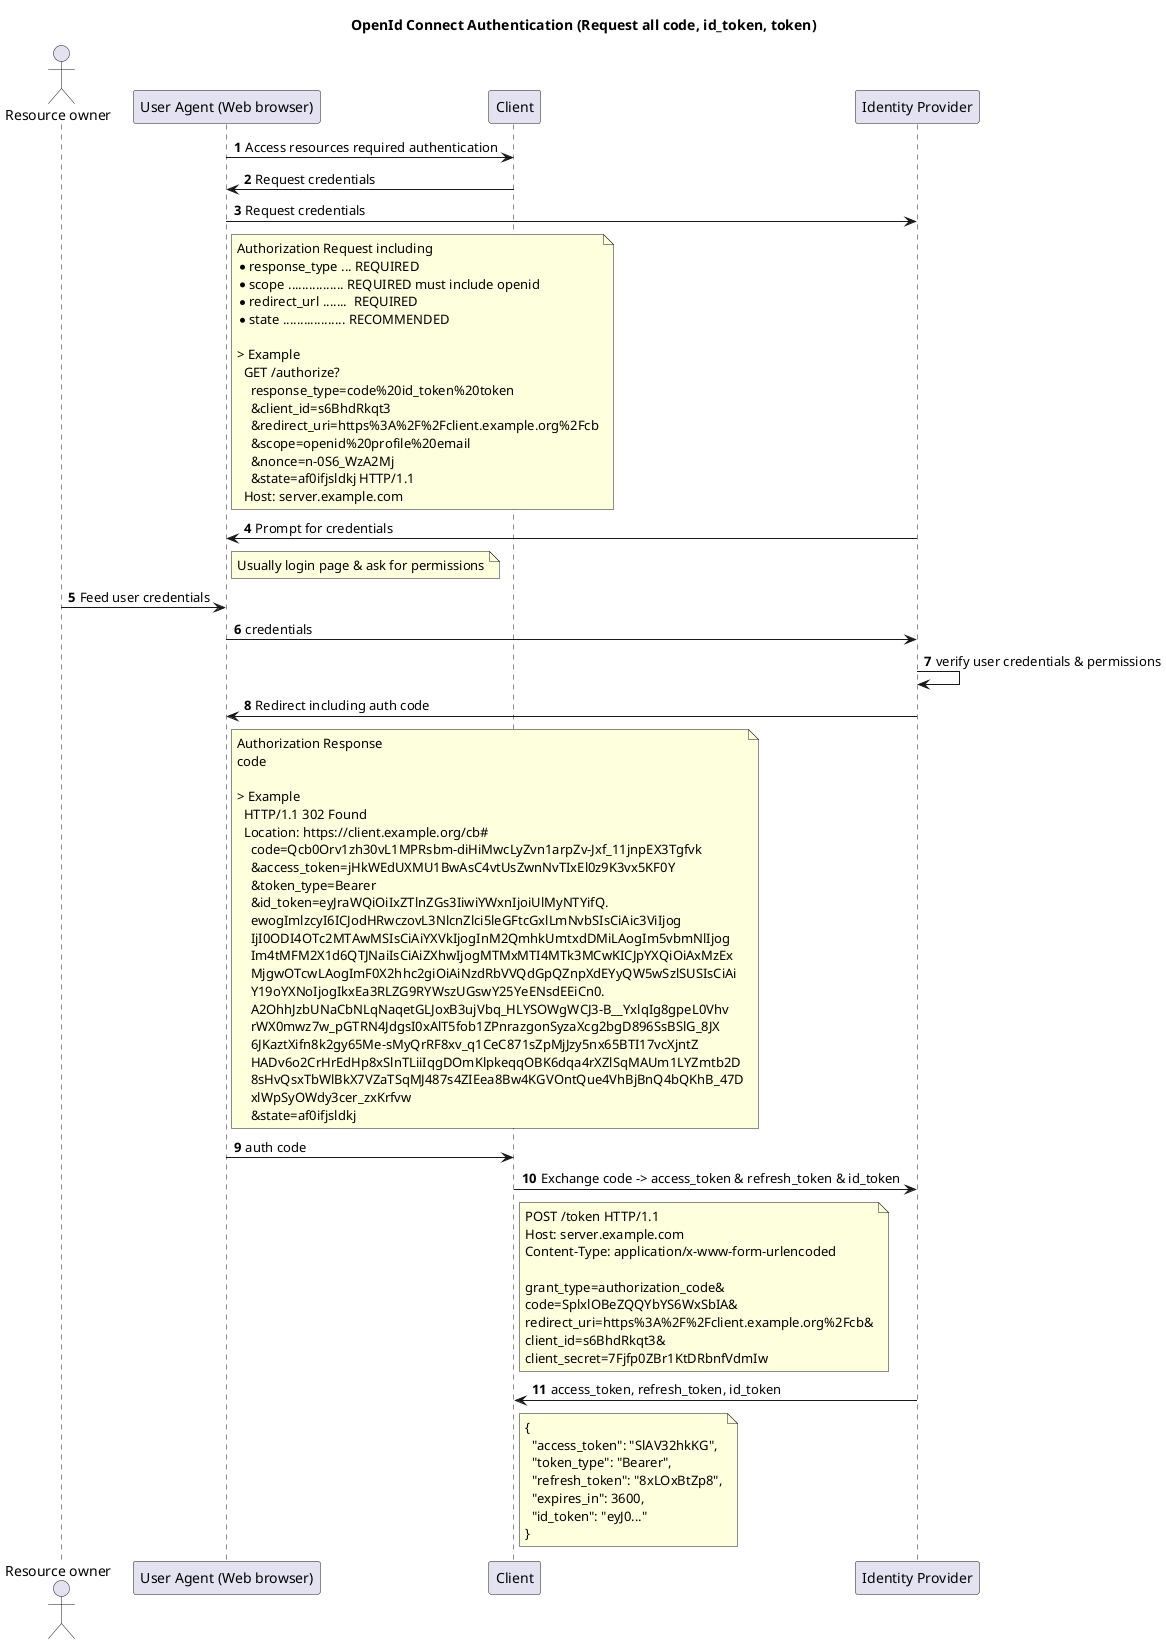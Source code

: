 @startuml
'https://plantuml.com/sequence-diagram

title OpenId Connect Authentication (Request all code, id_token, token)

actor "Resource owner" as user
participant "User Agent (Web browser)" as ua
participant "Client" as client
participant "Identity Provider" as idP
autonumber
ua -> client: Access resources required authentication
client -> ua: Request credentials
ua -> idP: Request credentials
note right ua
Authorization Request including
* response_type ... REQUIRED
* scope ................ REQUIRED must include openid
* redirect_url .......  REQUIRED
* state .................. RECOMMENDED

> Example
  GET /authorize?
    response_type=code%20id_token%20token
    &client_id=s6BhdRkqt3
    &redirect_uri=https%3A%2F%2Fclient.example.org%2Fcb
    &scope=openid%20profile%20email
    &nonce=n-0S6_WzA2Mj
    &state=af0ifjsldkj HTTP/1.1
  Host: server.example.com
end note
idP -> ua: Prompt for credentials
note right ua
 Usually login page & ask for permissions
end note
user -> ua: Feed user credentials
ua -> idP: credentials
idP -> idP: verify user credentials & permissions
idP -> ua: Redirect including auth code
note right ua
Authorization Response
code

> Example
  HTTP/1.1 302 Found
  Location: https://client.example.org/cb#
    code=Qcb0Orv1zh30vL1MPRsbm-diHiMwcLyZvn1arpZv-Jxf_11jnpEX3Tgfvk
    &access_token=jHkWEdUXMU1BwAsC4vtUsZwnNvTIxEl0z9K3vx5KF0Y
    &token_type=Bearer
    &id_token=eyJraWQiOiIxZTlnZGs3IiwiYWxnIjoiUlMyNTYifQ.
    ewogImlzcyI6ICJodHRwczovL3NlcnZlci5leGFtcGxlLmNvbSIsCiAic3ViIjog
    IjI0ODI4OTc2MTAwMSIsCiAiYXVkIjogInM2QmhkUmtxdDMiLAogIm5vbmNlIjog
    Im4tMFM2X1d6QTJNaiIsCiAiZXhwIjogMTMxMTI4MTk3MCwKICJpYXQiOiAxMzEx
    MjgwOTcwLAogImF0X2hhc2giOiAiNzdRbVVQdGpQZnpXdEYyQW5wSzlSUSIsCiAi
    Y19oYXNoIjogIkxEa3RLZG9RYWszUGswY25YeENsdEEiCn0.
    A2OhhJzbUNaCbNLqNaqetGLJoxB3ujVbq_HLYSOWgWCJ3-B__YxlqIg8gpeL0Vhv
    rWX0mwz7w_pGTRN4JdgsI0xAlT5fob1ZPnrazgonSyzaXcg2bgD896SsBSlG_8JX
    6JKaztXifn8k2gy65Me-sMyQrRF8xv_q1CeC871sZpMjJzy5nx65BTI17vcXjntZ
    HADv6o2CrHrEdHp8xSlnTLiiIqgDOmKlpkeqqOBK6dqa4rXZlSqMAUm1LYZmtb2D
    8sHvQsxTbWlBkX7VZaTSqMJ487s4ZIEea8Bw4KGVOntQue4VhBjBnQ4bQKhB_47D
    xlWpSyOWdy3cer_zxKrfvw
    &state=af0ifjsldkj
end note
ua -> client: auth code
client -> idP: Exchange code -> access_token & refresh_token & id_token
note right client
POST /token HTTP/1.1
Host: server.example.com
Content-Type: application/x-www-form-urlencoded

grant_type=authorization_code&
code=SplxlOBeZQQYbYS6WxSbIA&
redirect_uri=https%3A%2F%2Fclient.example.org%2Fcb&
client_id=s6BhdRkqt3&
client_secret=7Fjfp0ZBr1KtDRbnfVdmIw
end note
idP -> client: access_token, refresh_token, id_token
note right client
{
  "access_token": "SlAV32hkKG",
  "token_type": "Bearer",
  "refresh_token": "8xLOxBtZp8",
  "expires_in": 3600,
  "id_token": "eyJ0..."
}
end note

@enduml
